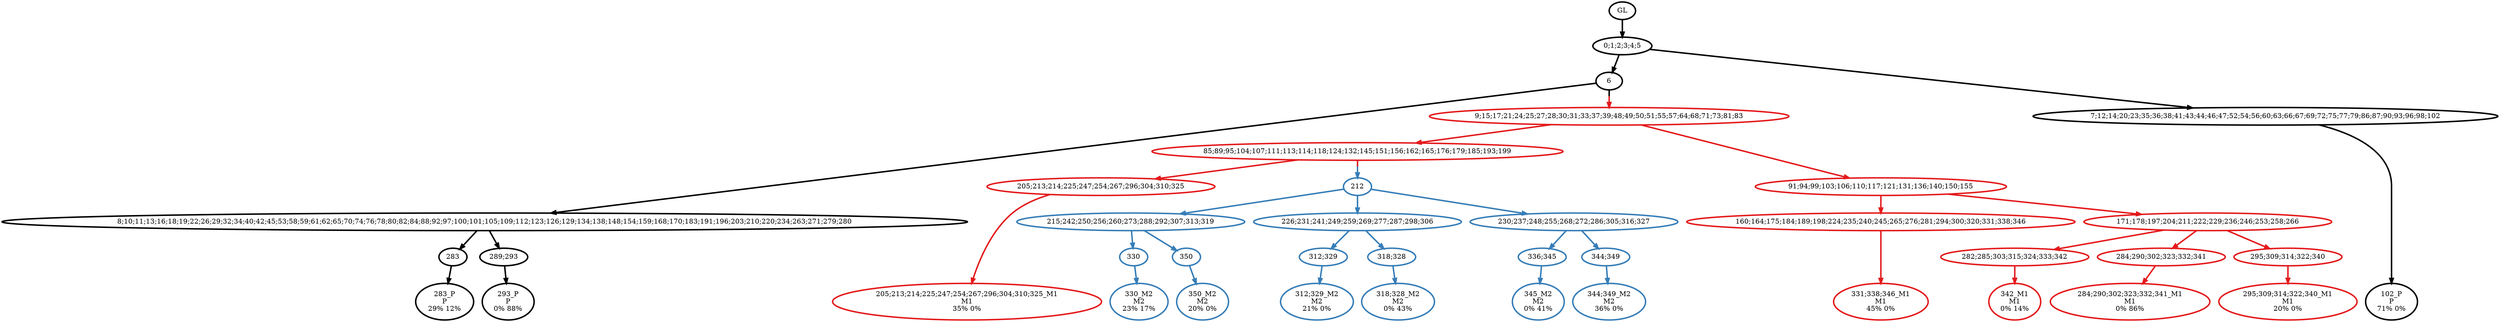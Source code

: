 digraph T {
	{
		rank=same
		34 [penwidth=3,colorscheme=set19,color=0,label="283_P\nP\n29% 12%"]
		32 [penwidth=3,colorscheme=set19,color=0,label="293_P\nP\n0% 88%"]
		30 [penwidth=3,colorscheme=set19,color=0,label="102_P\nP\n71% 0%"]
		27 [penwidth=3,colorscheme=set19,color=1,label="205;213;214;225;247;254;267;296;304;310;325_M1\nM1\n35% 0%"]
		24 [penwidth=3,colorscheme=set19,color=1,label="331;338;346_M1\nM1\n45% 0%"]
		21 [penwidth=3,colorscheme=set19,color=1,label="342_M1\nM1\n0% 14%"]
		19 [penwidth=3,colorscheme=set19,color=1,label="284;290;302;323;332;341_M1\nM1\n0% 86%"]
		17 [penwidth=3,colorscheme=set19,color=1,label="295;309;314;322;340_M1\nM1\n20% 0%"]
		14 [penwidth=3,colorscheme=set19,color=2,label="330_M2\nM2\n23% 17%"]
		12 [penwidth=3,colorscheme=set19,color=2,label="350_M2\nM2\n20% 0%"]
		9 [penwidth=3,colorscheme=set19,color=2,label="312;329_M2\nM2\n21% 0%"]
		7 [penwidth=3,colorscheme=set19,color=2,label="318;328_M2\nM2\n0% 43%"]
		4 [penwidth=3,colorscheme=set19,color=2,label="345_M2\nM2\n0% 41%"]
		2 [penwidth=3,colorscheme=set19,color=2,label="344;349_M2\nM2\n36% 0%"]
	}
	39 [penwidth=3,colorscheme=set19,color=0,label="GL"]
	38 [penwidth=3,colorscheme=set19,color=0,label="0;1;2;3;4;5"]
	37 [penwidth=3,colorscheme=set19,color=0,label="6"]
	36 [penwidth=3,colorscheme=set19,color=0,label="8;10;11;13;16;18;19;22;26;29;32;34;40;42;45;53;58;59;61;62;65;70;74;76;78;80;82;84;88;92;97;100;101;105;109;112;123;126;129;134;138;148;154;159;168;170;183;191;196;203;210;220;234;263;271;279;280"]
	35 [penwidth=3,colorscheme=set19,color=0,label="283"]
	33 [penwidth=3,colorscheme=set19,color=0,label="289;293"]
	31 [penwidth=3,colorscheme=set19,color=0,label="7;12;14;20;23;35;36;38;41;43;44;46;47;52;54;56;60;63;66;67;69;72;75;77;79;86;87;90;93;96;98;102"]
	29 [penwidth=3,colorscheme=set19,color=1,label="85;89;95;104;107;111;113;114;118;124;132;145;151;156;162;165;176;179;185;193;199"]
	28 [penwidth=3,colorscheme=set19,color=1,label="205;213;214;225;247;254;267;296;304;310;325"]
	26 [penwidth=3,colorscheme=set19,color=1,label="91;94;99;103;106;110;117;121;131;136;140;150;155"]
	25 [penwidth=3,colorscheme=set19,color=1,label="160;164;175;184;189;198;224;235;240;245;265;276;281;294;300;320;331;338;346"]
	23 [penwidth=3,colorscheme=set19,color=1,label="171;178;197;204;211;222;229;236;246;253;258;266"]
	22 [penwidth=3,colorscheme=set19,color=1,label="282;285;303;315;324;333;342"]
	20 [penwidth=3,colorscheme=set19,color=1,label="284;290;302;323;332;341"]
	18 [penwidth=3,colorscheme=set19,color=1,label="295;309;314;322;340"]
	16 [penwidth=3,colorscheme=set19,color=2,label="215;242;250;256;260;273;288;292;307;313;319"]
	15 [penwidth=3,colorscheme=set19,color=2,label="330"]
	13 [penwidth=3,colorscheme=set19,color=2,label="350"]
	11 [penwidth=3,colorscheme=set19,color=2,label="226;231;241;249;259;269;277;287;298;306"]
	10 [penwidth=3,colorscheme=set19,color=2,label="312;329"]
	8 [penwidth=3,colorscheme=set19,color=2,label="318;328"]
	6 [penwidth=3,colorscheme=set19,color=2,label="230;237;248;255;268;272;286;305;316;327"]
	5 [penwidth=3,colorscheme=set19,color=2,label="336;345"]
	3 [penwidth=3,colorscheme=set19,color=2,label="344;349"]
	1 [penwidth=3,colorscheme=set19,color=2,label="212"]
	0 [penwidth=3,colorscheme=set19,color=1,label="9;15;17;21;24;25;27;28;30;31;33;37;39;48;49;50;51;55;57;64;68;71;73;81;83"]
	39 -> 38 [penwidth=3,colorscheme=set19,color=0]
	38 -> 37 [penwidth=3,colorscheme=set19,color=0]
	38 -> 31 [penwidth=3,colorscheme=set19,color=0]
	37 -> 36 [penwidth=3,colorscheme=set19,color=0]
	37 -> 0 [penwidth=3,colorscheme=set19,color="0;0.5:1"]
	36 -> 35 [penwidth=3,colorscheme=set19,color=0]
	36 -> 33 [penwidth=3,colorscheme=set19,color=0]
	35 -> 34 [penwidth=3,colorscheme=set19,color=0]
	33 -> 32 [penwidth=3,colorscheme=set19,color=0]
	31 -> 30 [penwidth=3,colorscheme=set19,color=0]
	29 -> 28 [penwidth=3,colorscheme=set19,color=1]
	29 -> 1 [penwidth=3,colorscheme=set19,color="1;0.5:2"]
	28 -> 27 [penwidth=3,colorscheme=set19,color=1]
	26 -> 23 [penwidth=3,colorscheme=set19,color=1]
	26 -> 25 [penwidth=3,colorscheme=set19,color=1]
	25 -> 24 [penwidth=3,colorscheme=set19,color=1]
	23 -> 20 [penwidth=3,colorscheme=set19,color=1]
	23 -> 18 [penwidth=3,colorscheme=set19,color=1]
	23 -> 22 [penwidth=3,colorscheme=set19,color=1]
	22 -> 21 [penwidth=3,colorscheme=set19,color=1]
	20 -> 19 [penwidth=3,colorscheme=set19,color=1]
	18 -> 17 [penwidth=3,colorscheme=set19,color=1]
	16 -> 15 [penwidth=3,colorscheme=set19,color=2]
	16 -> 13 [penwidth=3,colorscheme=set19,color=2]
	15 -> 14 [penwidth=3,colorscheme=set19,color=2]
	13 -> 12 [penwidth=3,colorscheme=set19,color=2]
	11 -> 10 [penwidth=3,colorscheme=set19,color=2]
	11 -> 8 [penwidth=3,colorscheme=set19,color=2]
	10 -> 9 [penwidth=3,colorscheme=set19,color=2]
	8 -> 7 [penwidth=3,colorscheme=set19,color=2]
	6 -> 3 [penwidth=3,colorscheme=set19,color=2]
	6 -> 5 [penwidth=3,colorscheme=set19,color=2]
	5 -> 4 [penwidth=3,colorscheme=set19,color=2]
	3 -> 2 [penwidth=3,colorscheme=set19,color=2]
	1 -> 16 [penwidth=3,colorscheme=set19,color=2]
	1 -> 11 [penwidth=3,colorscheme=set19,color=2]
	1 -> 6 [penwidth=3,colorscheme=set19,color=2]
	0 -> 29 [penwidth=3,colorscheme=set19,color=1]
	0 -> 26 [penwidth=3,colorscheme=set19,color=1]
}
